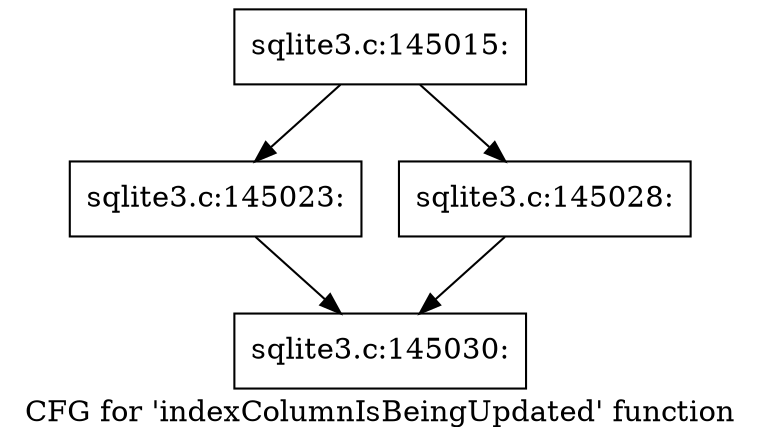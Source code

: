 digraph "CFG for 'indexColumnIsBeingUpdated' function" {
	label="CFG for 'indexColumnIsBeingUpdated' function";

	Node0x55c0f9ef9970 [shape=record,label="{sqlite3.c:145015:}"];
	Node0x55c0f9ef9970 -> Node0x55c0f9efc7f0;
	Node0x55c0f9ef9970 -> Node0x55c0f9efc840;
	Node0x55c0f9efc7f0 [shape=record,label="{sqlite3.c:145023:}"];
	Node0x55c0f9efc7f0 -> Node0x55c0f9ef9af0;
	Node0x55c0f9efc840 [shape=record,label="{sqlite3.c:145028:}"];
	Node0x55c0f9efc840 -> Node0x55c0f9ef9af0;
	Node0x55c0f9ef9af0 [shape=record,label="{sqlite3.c:145030:}"];
}
